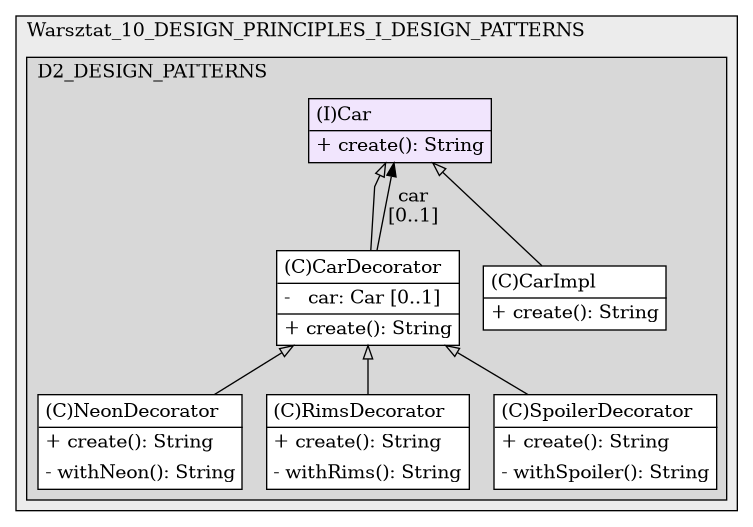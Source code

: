 @startuml

/' diagram meta data start
config=StructureConfiguration;
{
  "projectClassification": {
    "searchMode": "OpenProject", // OpenProject, AllProjects
    "includedProjects": "",
    "pathEndKeywords": "*.impl",
    "isClientPath": "",
    "isClientName": "",
    "isTestPath": "",
    "isTestName": "",
    "isMappingPath": "",
    "isMappingName": "",
    "isDataAccessPath": "",
    "isDataAccessName": "",
    "isDataStructurePath": "",
    "isDataStructureName": "",
    "isInterfaceStructuresPath": "",
    "isInterfaceStructuresName": "",
    "isEntryPointPath": "",
    "isEntryPointName": "",
    "treatFinalFieldsAsMandatory": false
  },
  "graphRestriction": {
    "classPackageExcludeFilter": "",
    "classPackageIncludeFilter": "",
    "classNameExcludeFilter": "",
    "classNameIncludeFilter": "",
    "methodNameExcludeFilter": "",
    "methodNameIncludeFilter": "",
    "removeByInheritance": "", // inheritance/annotation based filtering is done in a second step
    "removeByAnnotation": "",
    "removeByClassPackage": "", // cleanup the graph after inheritance/annotation based filtering is done
    "removeByClassName": "",
    "cutMappings": false,
    "cutEnum": true,
    "cutTests": true,
    "cutClient": true,
    "cutDataAccess": false,
    "cutInterfaceStructures": false,
    "cutDataStructures": false,
    "cutGetterAndSetter": true,
    "cutConstructors": true
  },
  "graphTraversal": {
    "forwardDepth": 6,
    "backwardDepth": 6,
    "classPackageExcludeFilter": "",
    "classPackageIncludeFilter": "",
    "classNameExcludeFilter": "",
    "classNameIncludeFilter": "",
    "methodNameExcludeFilter": "",
    "methodNameIncludeFilter": "",
    "hideMappings": false,
    "hideDataStructures": false,
    "hidePrivateMethods": true,
    "hideInterfaceCalls": true, // indirection: implementation -> interface (is hidden) -> implementation
    "onlyShowApplicationEntryPoints": false, // root node is included
    "useMethodCallsForStructureDiagram": "ForwardOnly" // ForwardOnly, BothDirections, No
  },
  "details": {
    "aggregation": "GroupByClass", // ByClass, GroupByClass, None
    "showClassGenericTypes": true,
    "showMethods": true,
    "showMethodParameterNames": true,
    "showMethodParameterTypes": true,
    "showMethodReturnType": true,
    "showPackageLevels": 2,
    "showDetailedClassStructure": true
  },
  "rootClass": "WARSZTATY.Warsztat_10_DESIGN_PRINCIPLES_I_DESIGN_PATTERNS.D2_DESIGN_PATTERNS.P20_DECORATOR.Car",
  "extensionCallbackMethod": "" // qualified.class.name#methodName - signature: public static String method(String)
}
diagram meta data end '/



digraph g {
    rankdir="TB"
    splines=polyline
    

'nodes 
subgraph cluster_1531149646 { 
   	label=Warsztat_10_DESIGN_PRINCIPLES_I_DESIGN_PATTERNS
	labeljust=l
	fillcolor="#ececec"
	style=filled
   
   subgraph cluster_1747611885 { 
   	label=D2_DESIGN_PATTERNS
	labeljust=l
	fillcolor="#d8d8d8"
	style=filled
   
   Car418450684[
	label=<<TABLE BORDER="1" CELLBORDER="0" CELLPADDING="4" CELLSPACING="0">
<TR><TD ALIGN="LEFT" >(I)Car</TD></TR>
<HR/>
<TR><TD ALIGN="LEFT" >+ create(): String</TD></TR>
</TABLE>>
	style=filled
	margin=0
	shape=plaintext
	fillcolor="#F1E5FD"
];

CarDecorator418450684[
	label=<<TABLE BORDER="1" CELLBORDER="0" CELLPADDING="4" CELLSPACING="0">
<TR><TD ALIGN="LEFT" >(C)CarDecorator</TD></TR>
<HR/>
<TR><TD ALIGN="LEFT" >-   car: Car [0..1]</TD></TR>
<HR/>
<TR><TD ALIGN="LEFT" >+ create(): String</TD></TR>
</TABLE>>
	style=filled
	margin=0
	shape=plaintext
	fillcolor="#FFFFFF"
];

CarImpl418450684[
	label=<<TABLE BORDER="1" CELLBORDER="0" CELLPADDING="4" CELLSPACING="0">
<TR><TD ALIGN="LEFT" >(C)CarImpl</TD></TR>
<HR/>
<TR><TD ALIGN="LEFT" >+ create(): String</TD></TR>
</TABLE>>
	style=filled
	margin=0
	shape=plaintext
	fillcolor="#FFFFFF"
];

NeonDecorator418450684[
	label=<<TABLE BORDER="1" CELLBORDER="0" CELLPADDING="4" CELLSPACING="0">
<TR><TD ALIGN="LEFT" >(C)NeonDecorator</TD></TR>
<HR/>
<TR><TD ALIGN="LEFT" >+ create(): String</TD></TR>
<TR><TD ALIGN="LEFT" >- withNeon(): String</TD></TR>
</TABLE>>
	style=filled
	margin=0
	shape=plaintext
	fillcolor="#FFFFFF"
];

RimsDecorator418450684[
	label=<<TABLE BORDER="1" CELLBORDER="0" CELLPADDING="4" CELLSPACING="0">
<TR><TD ALIGN="LEFT" >(C)RimsDecorator</TD></TR>
<HR/>
<TR><TD ALIGN="LEFT" >+ create(): String</TD></TR>
<TR><TD ALIGN="LEFT" >- withRims(): String</TD></TR>
</TABLE>>
	style=filled
	margin=0
	shape=plaintext
	fillcolor="#FFFFFF"
];

SpoilerDecorator418450684[
	label=<<TABLE BORDER="1" CELLBORDER="0" CELLPADDING="4" CELLSPACING="0">
<TR><TD ALIGN="LEFT" >(C)SpoilerDecorator</TD></TR>
<HR/>
<TR><TD ALIGN="LEFT" >+ create(): String</TD></TR>
<TR><TD ALIGN="LEFT" >- withSpoiler(): String</TD></TR>
</TABLE>>
	style=filled
	margin=0
	shape=plaintext
	fillcolor="#FFFFFF"
];
} 
} 

'edges    
Car418450684 -> CarDecorator418450684[arrowhead=none, arrowtail=empty, dir=both];
Car418450684 -> CarImpl418450684[arrowhead=none, arrowtail=empty, dir=both];
CarDecorator418450684 -> Car418450684[label="car
[0..1]"];
CarDecorator418450684 -> NeonDecorator418450684[arrowhead=none, arrowtail=empty, dir=both];
CarDecorator418450684 -> RimsDecorator418450684[arrowhead=none, arrowtail=empty, dir=both];
CarDecorator418450684 -> SpoilerDecorator418450684[arrowhead=none, arrowtail=empty, dir=both];
    
}
@enduml